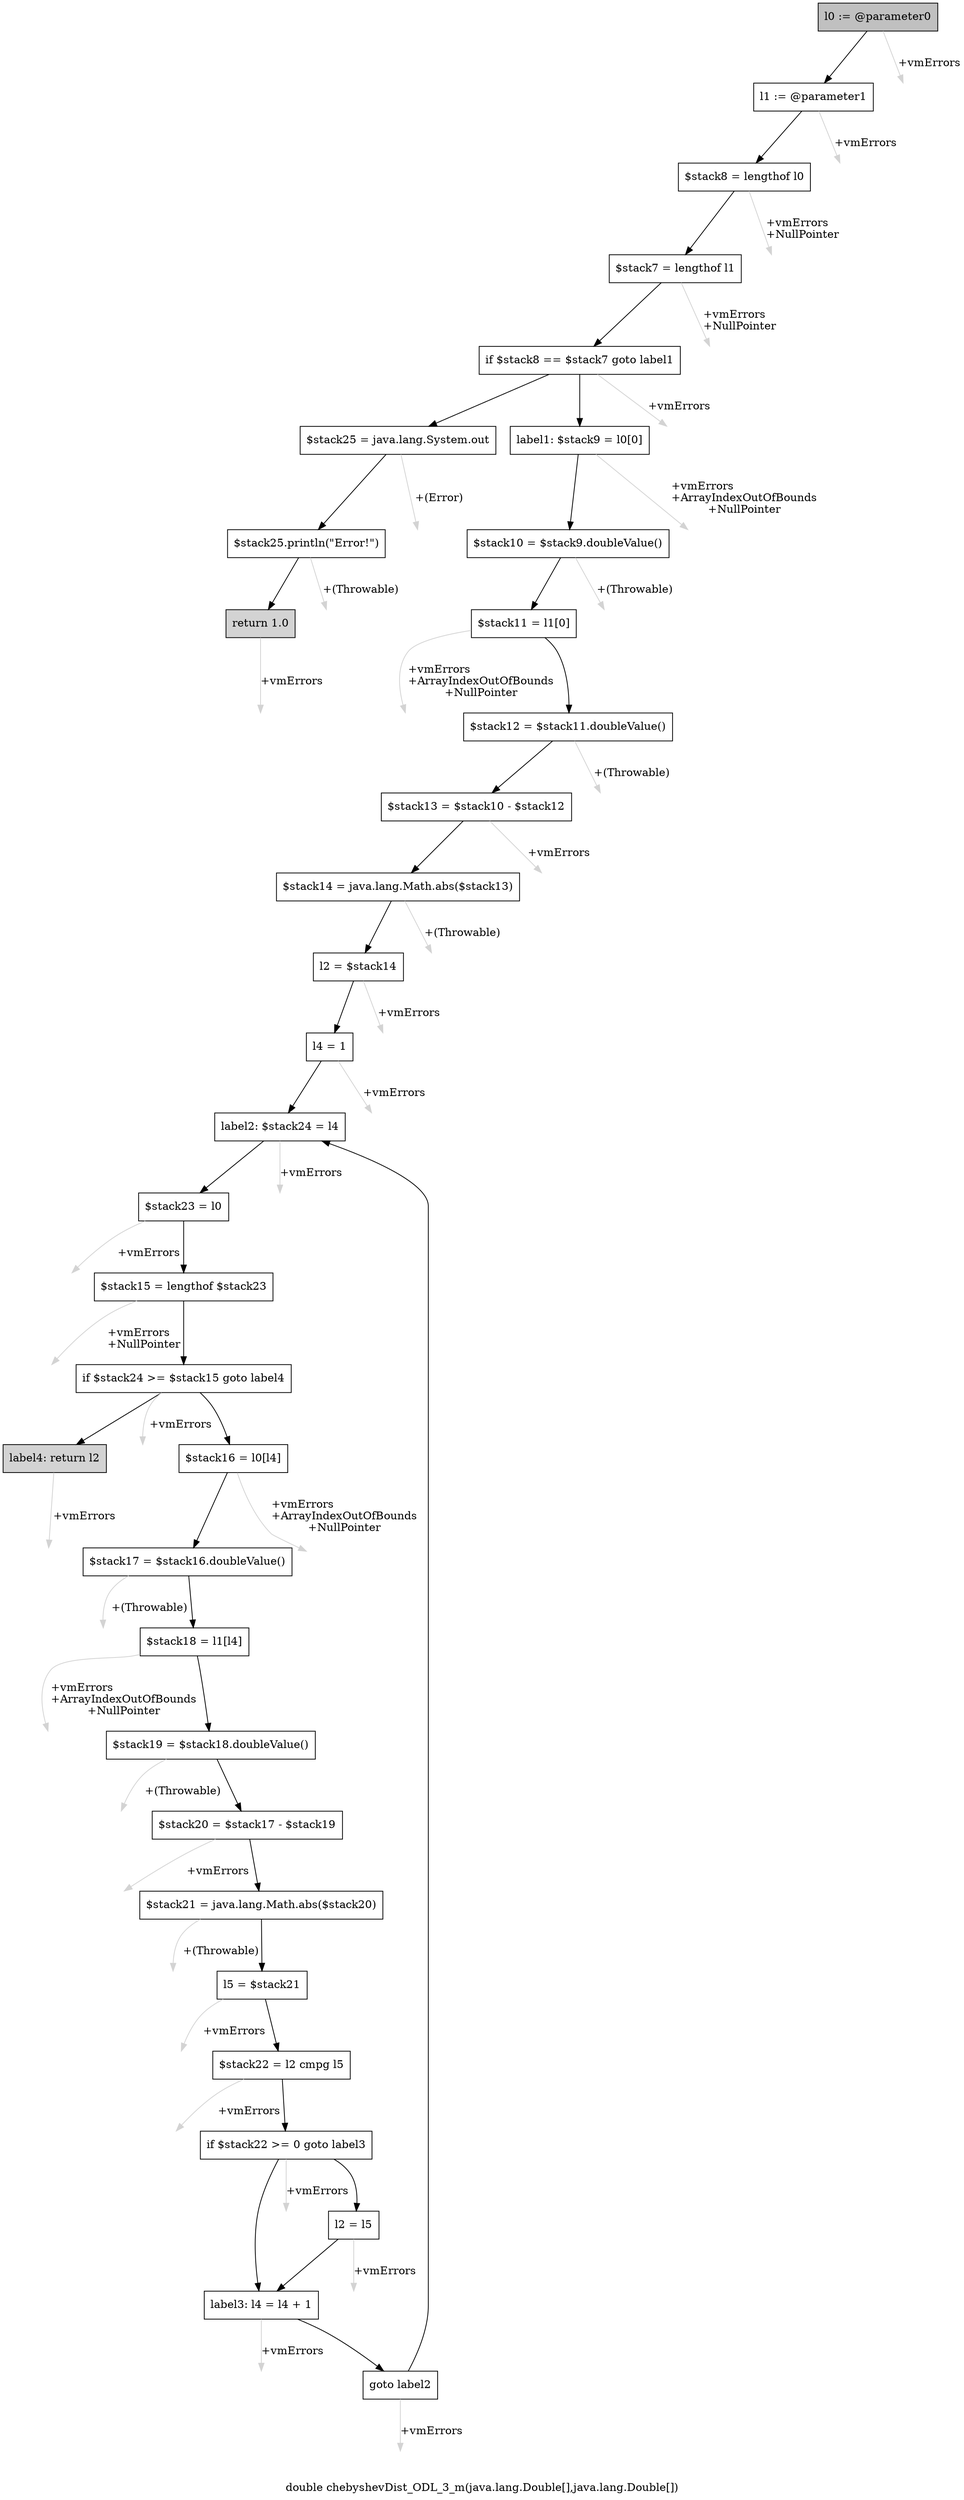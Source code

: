 digraph "double chebyshevDist_ODL_3_m(java.lang.Double[],java.lang.Double[])" {
    label="double chebyshevDist_ODL_3_m(java.lang.Double[],java.lang.Double[])";
    node [shape=box];
    "0" [style=filled,fillcolor=gray,label="l0 := @parameter0",];
    "1" [label="l1 := @parameter1",];
    "0"->"1" [color=black,];
    "33" [style=invis,label="Esc",];
    "0"->"33" [color=lightgray,label="\l+vmErrors",];
    "2" [label="$stack8 = lengthof l0",];
    "1"->"2" [color=black,];
    "34" [style=invis,label="Esc",];
    "1"->"34" [color=lightgray,label="\l+vmErrors",];
    "3" [label="$stack7 = lengthof l1",];
    "2"->"3" [color=black,];
    "35" [style=invis,label="Esc",];
    "2"->"35" [color=lightgray,label="\l+vmErrors\l+NullPointer",];
    "4" [label="if $stack8 == $stack7 goto label1",];
    "3"->"4" [color=black,];
    "36" [style=invis,label="Esc",];
    "3"->"36" [color=lightgray,label="\l+vmErrors\l+NullPointer",];
    "5" [label="$stack25 = java.lang.System.out",];
    "4"->"5" [color=black,];
    "8" [label="label1: $stack9 = l0[0]",];
    "4"->"8" [color=black,];
    "37" [style=invis,label="Esc",];
    "4"->"37" [color=lightgray,label="\l+vmErrors",];
    "6" [label="$stack25.println(\"Error!\")",];
    "5"->"6" [color=black,];
    "38" [style=invis,label="Esc",];
    "5"->"38" [color=lightgray,label="\l+(Error)",];
    "7" [style=filled,fillcolor=lightgray,label="return 1.0",];
    "6"->"7" [color=black,];
    "39" [style=invis,label="Esc",];
    "6"->"39" [color=lightgray,label="\l+(Throwable)",];
    "40" [style=invis,label="Esc",];
    "7"->"40" [color=lightgray,label="\l+vmErrors",];
    "9" [label="$stack10 = $stack9.doubleValue()",];
    "8"->"9" [color=black,];
    "41" [style=invis,label="Esc",];
    "8"->"41" [color=lightgray,label="\l+vmErrors\l+ArrayIndexOutOfBounds\l+NullPointer",];
    "10" [label="$stack11 = l1[0]",];
    "9"->"10" [color=black,];
    "42" [style=invis,label="Esc",];
    "9"->"42" [color=lightgray,label="\l+(Throwable)",];
    "11" [label="$stack12 = $stack11.doubleValue()",];
    "10"->"11" [color=black,];
    "43" [style=invis,label="Esc",];
    "10"->"43" [color=lightgray,label="\l+vmErrors\l+ArrayIndexOutOfBounds\l+NullPointer",];
    "12" [label="$stack13 = $stack10 - $stack12",];
    "11"->"12" [color=black,];
    "44" [style=invis,label="Esc",];
    "11"->"44" [color=lightgray,label="\l+(Throwable)",];
    "13" [label="$stack14 = java.lang.Math.abs($stack13)",];
    "12"->"13" [color=black,];
    "45" [style=invis,label="Esc",];
    "12"->"45" [color=lightgray,label="\l+vmErrors",];
    "14" [label="l2 = $stack14",];
    "13"->"14" [color=black,];
    "46" [style=invis,label="Esc",];
    "13"->"46" [color=lightgray,label="\l+(Throwable)",];
    "15" [label="l4 = 1",];
    "14"->"15" [color=black,];
    "47" [style=invis,label="Esc",];
    "14"->"47" [color=lightgray,label="\l+vmErrors",];
    "16" [label="label2: $stack24 = l4",];
    "15"->"16" [color=black,];
    "48" [style=invis,label="Esc",];
    "15"->"48" [color=lightgray,label="\l+vmErrors",];
    "17" [label="$stack23 = l0",];
    "16"->"17" [color=black,];
    "49" [style=invis,label="Esc",];
    "16"->"49" [color=lightgray,label="\l+vmErrors",];
    "18" [label="$stack15 = lengthof $stack23",];
    "17"->"18" [color=black,];
    "50" [style=invis,label="Esc",];
    "17"->"50" [color=lightgray,label="\l+vmErrors",];
    "19" [label="if $stack24 >= $stack15 goto label4",];
    "18"->"19" [color=black,];
    "51" [style=invis,label="Esc",];
    "18"->"51" [color=lightgray,label="\l+vmErrors\l+NullPointer",];
    "20" [label="$stack16 = l0[l4]",];
    "19"->"20" [color=black,];
    "32" [style=filled,fillcolor=lightgray,label="label4: return l2",];
    "19"->"32" [color=black,];
    "52" [style=invis,label="Esc",];
    "19"->"52" [color=lightgray,label="\l+vmErrors",];
    "21" [label="$stack17 = $stack16.doubleValue()",];
    "20"->"21" [color=black,];
    "53" [style=invis,label="Esc",];
    "20"->"53" [color=lightgray,label="\l+vmErrors\l+ArrayIndexOutOfBounds\l+NullPointer",];
    "22" [label="$stack18 = l1[l4]",];
    "21"->"22" [color=black,];
    "54" [style=invis,label="Esc",];
    "21"->"54" [color=lightgray,label="\l+(Throwable)",];
    "23" [label="$stack19 = $stack18.doubleValue()",];
    "22"->"23" [color=black,];
    "55" [style=invis,label="Esc",];
    "22"->"55" [color=lightgray,label="\l+vmErrors\l+ArrayIndexOutOfBounds\l+NullPointer",];
    "24" [label="$stack20 = $stack17 - $stack19",];
    "23"->"24" [color=black,];
    "56" [style=invis,label="Esc",];
    "23"->"56" [color=lightgray,label="\l+(Throwable)",];
    "25" [label="$stack21 = java.lang.Math.abs($stack20)",];
    "24"->"25" [color=black,];
    "57" [style=invis,label="Esc",];
    "24"->"57" [color=lightgray,label="\l+vmErrors",];
    "26" [label="l5 = $stack21",];
    "25"->"26" [color=black,];
    "58" [style=invis,label="Esc",];
    "25"->"58" [color=lightgray,label="\l+(Throwable)",];
    "27" [label="$stack22 = l2 cmpg l5",];
    "26"->"27" [color=black,];
    "59" [style=invis,label="Esc",];
    "26"->"59" [color=lightgray,label="\l+vmErrors",];
    "28" [label="if $stack22 >= 0 goto label3",];
    "27"->"28" [color=black,];
    "60" [style=invis,label="Esc",];
    "27"->"60" [color=lightgray,label="\l+vmErrors",];
    "29" [label="l2 = l5",];
    "28"->"29" [color=black,];
    "30" [label="label3: l4 = l4 + 1",];
    "28"->"30" [color=black,];
    "61" [style=invis,label="Esc",];
    "28"->"61" [color=lightgray,label="\l+vmErrors",];
    "29"->"30" [color=black,];
    "62" [style=invis,label="Esc",];
    "29"->"62" [color=lightgray,label="\l+vmErrors",];
    "31" [label="goto label2",];
    "30"->"31" [color=black,];
    "63" [style=invis,label="Esc",];
    "30"->"63" [color=lightgray,label="\l+vmErrors",];
    "31"->"16" [color=black,];
    "64" [style=invis,label="Esc",];
    "31"->"64" [color=lightgray,label="\l+vmErrors",];
    "65" [style=invis,label="Esc",];
    "32"->"65" [color=lightgray,label="\l+vmErrors",];
}

